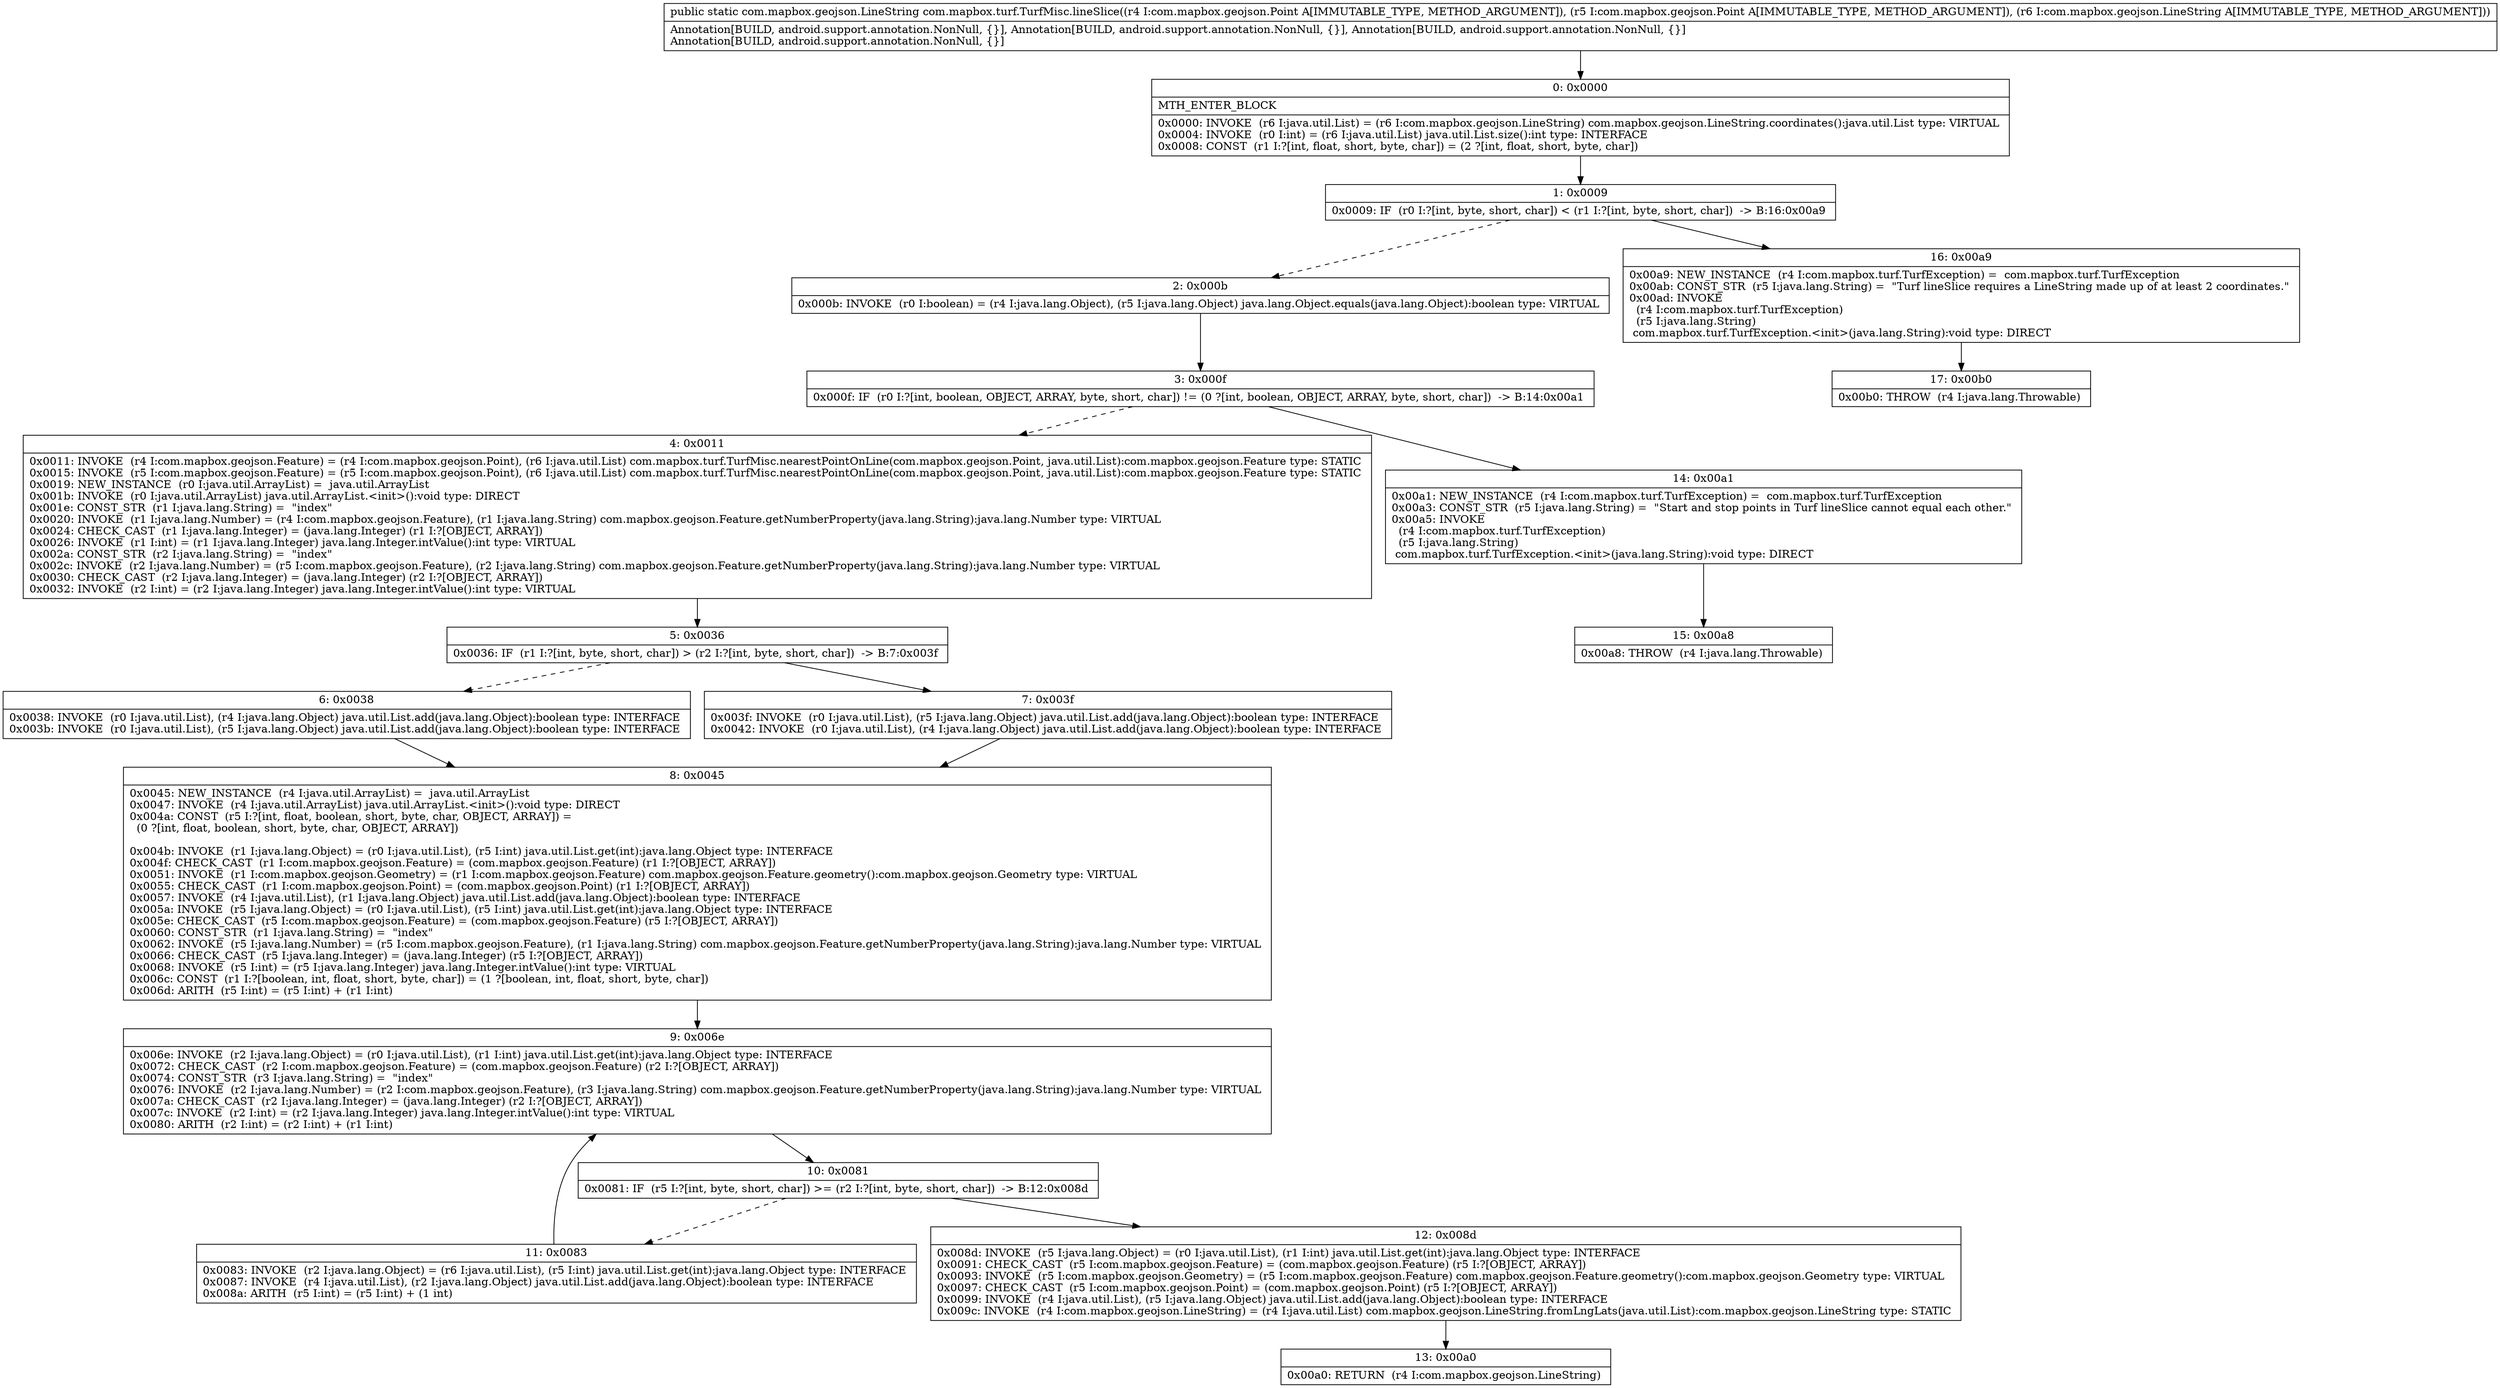 digraph "CFG forcom.mapbox.turf.TurfMisc.lineSlice(Lcom\/mapbox\/geojson\/Point;Lcom\/mapbox\/geojson\/Point;Lcom\/mapbox\/geojson\/LineString;)Lcom\/mapbox\/geojson\/LineString;" {
Node_0 [shape=record,label="{0\:\ 0x0000|MTH_ENTER_BLOCK\l|0x0000: INVOKE  (r6 I:java.util.List) = (r6 I:com.mapbox.geojson.LineString) com.mapbox.geojson.LineString.coordinates():java.util.List type: VIRTUAL \l0x0004: INVOKE  (r0 I:int) = (r6 I:java.util.List) java.util.List.size():int type: INTERFACE \l0x0008: CONST  (r1 I:?[int, float, short, byte, char]) = (2 ?[int, float, short, byte, char]) \l}"];
Node_1 [shape=record,label="{1\:\ 0x0009|0x0009: IF  (r0 I:?[int, byte, short, char]) \< (r1 I:?[int, byte, short, char])  \-\> B:16:0x00a9 \l}"];
Node_2 [shape=record,label="{2\:\ 0x000b|0x000b: INVOKE  (r0 I:boolean) = (r4 I:java.lang.Object), (r5 I:java.lang.Object) java.lang.Object.equals(java.lang.Object):boolean type: VIRTUAL \l}"];
Node_3 [shape=record,label="{3\:\ 0x000f|0x000f: IF  (r0 I:?[int, boolean, OBJECT, ARRAY, byte, short, char]) != (0 ?[int, boolean, OBJECT, ARRAY, byte, short, char])  \-\> B:14:0x00a1 \l}"];
Node_4 [shape=record,label="{4\:\ 0x0011|0x0011: INVOKE  (r4 I:com.mapbox.geojson.Feature) = (r4 I:com.mapbox.geojson.Point), (r6 I:java.util.List) com.mapbox.turf.TurfMisc.nearestPointOnLine(com.mapbox.geojson.Point, java.util.List):com.mapbox.geojson.Feature type: STATIC \l0x0015: INVOKE  (r5 I:com.mapbox.geojson.Feature) = (r5 I:com.mapbox.geojson.Point), (r6 I:java.util.List) com.mapbox.turf.TurfMisc.nearestPointOnLine(com.mapbox.geojson.Point, java.util.List):com.mapbox.geojson.Feature type: STATIC \l0x0019: NEW_INSTANCE  (r0 I:java.util.ArrayList) =  java.util.ArrayList \l0x001b: INVOKE  (r0 I:java.util.ArrayList) java.util.ArrayList.\<init\>():void type: DIRECT \l0x001e: CONST_STR  (r1 I:java.lang.String) =  \"index\" \l0x0020: INVOKE  (r1 I:java.lang.Number) = (r4 I:com.mapbox.geojson.Feature), (r1 I:java.lang.String) com.mapbox.geojson.Feature.getNumberProperty(java.lang.String):java.lang.Number type: VIRTUAL \l0x0024: CHECK_CAST  (r1 I:java.lang.Integer) = (java.lang.Integer) (r1 I:?[OBJECT, ARRAY]) \l0x0026: INVOKE  (r1 I:int) = (r1 I:java.lang.Integer) java.lang.Integer.intValue():int type: VIRTUAL \l0x002a: CONST_STR  (r2 I:java.lang.String) =  \"index\" \l0x002c: INVOKE  (r2 I:java.lang.Number) = (r5 I:com.mapbox.geojson.Feature), (r2 I:java.lang.String) com.mapbox.geojson.Feature.getNumberProperty(java.lang.String):java.lang.Number type: VIRTUAL \l0x0030: CHECK_CAST  (r2 I:java.lang.Integer) = (java.lang.Integer) (r2 I:?[OBJECT, ARRAY]) \l0x0032: INVOKE  (r2 I:int) = (r2 I:java.lang.Integer) java.lang.Integer.intValue():int type: VIRTUAL \l}"];
Node_5 [shape=record,label="{5\:\ 0x0036|0x0036: IF  (r1 I:?[int, byte, short, char]) \> (r2 I:?[int, byte, short, char])  \-\> B:7:0x003f \l}"];
Node_6 [shape=record,label="{6\:\ 0x0038|0x0038: INVOKE  (r0 I:java.util.List), (r4 I:java.lang.Object) java.util.List.add(java.lang.Object):boolean type: INTERFACE \l0x003b: INVOKE  (r0 I:java.util.List), (r5 I:java.lang.Object) java.util.List.add(java.lang.Object):boolean type: INTERFACE \l}"];
Node_7 [shape=record,label="{7\:\ 0x003f|0x003f: INVOKE  (r0 I:java.util.List), (r5 I:java.lang.Object) java.util.List.add(java.lang.Object):boolean type: INTERFACE \l0x0042: INVOKE  (r0 I:java.util.List), (r4 I:java.lang.Object) java.util.List.add(java.lang.Object):boolean type: INTERFACE \l}"];
Node_8 [shape=record,label="{8\:\ 0x0045|0x0045: NEW_INSTANCE  (r4 I:java.util.ArrayList) =  java.util.ArrayList \l0x0047: INVOKE  (r4 I:java.util.ArrayList) java.util.ArrayList.\<init\>():void type: DIRECT \l0x004a: CONST  (r5 I:?[int, float, boolean, short, byte, char, OBJECT, ARRAY]) = \l  (0 ?[int, float, boolean, short, byte, char, OBJECT, ARRAY])\l \l0x004b: INVOKE  (r1 I:java.lang.Object) = (r0 I:java.util.List), (r5 I:int) java.util.List.get(int):java.lang.Object type: INTERFACE \l0x004f: CHECK_CAST  (r1 I:com.mapbox.geojson.Feature) = (com.mapbox.geojson.Feature) (r1 I:?[OBJECT, ARRAY]) \l0x0051: INVOKE  (r1 I:com.mapbox.geojson.Geometry) = (r1 I:com.mapbox.geojson.Feature) com.mapbox.geojson.Feature.geometry():com.mapbox.geojson.Geometry type: VIRTUAL \l0x0055: CHECK_CAST  (r1 I:com.mapbox.geojson.Point) = (com.mapbox.geojson.Point) (r1 I:?[OBJECT, ARRAY]) \l0x0057: INVOKE  (r4 I:java.util.List), (r1 I:java.lang.Object) java.util.List.add(java.lang.Object):boolean type: INTERFACE \l0x005a: INVOKE  (r5 I:java.lang.Object) = (r0 I:java.util.List), (r5 I:int) java.util.List.get(int):java.lang.Object type: INTERFACE \l0x005e: CHECK_CAST  (r5 I:com.mapbox.geojson.Feature) = (com.mapbox.geojson.Feature) (r5 I:?[OBJECT, ARRAY]) \l0x0060: CONST_STR  (r1 I:java.lang.String) =  \"index\" \l0x0062: INVOKE  (r5 I:java.lang.Number) = (r5 I:com.mapbox.geojson.Feature), (r1 I:java.lang.String) com.mapbox.geojson.Feature.getNumberProperty(java.lang.String):java.lang.Number type: VIRTUAL \l0x0066: CHECK_CAST  (r5 I:java.lang.Integer) = (java.lang.Integer) (r5 I:?[OBJECT, ARRAY]) \l0x0068: INVOKE  (r5 I:int) = (r5 I:java.lang.Integer) java.lang.Integer.intValue():int type: VIRTUAL \l0x006c: CONST  (r1 I:?[boolean, int, float, short, byte, char]) = (1 ?[boolean, int, float, short, byte, char]) \l0x006d: ARITH  (r5 I:int) = (r5 I:int) + (r1 I:int) \l}"];
Node_9 [shape=record,label="{9\:\ 0x006e|0x006e: INVOKE  (r2 I:java.lang.Object) = (r0 I:java.util.List), (r1 I:int) java.util.List.get(int):java.lang.Object type: INTERFACE \l0x0072: CHECK_CAST  (r2 I:com.mapbox.geojson.Feature) = (com.mapbox.geojson.Feature) (r2 I:?[OBJECT, ARRAY]) \l0x0074: CONST_STR  (r3 I:java.lang.String) =  \"index\" \l0x0076: INVOKE  (r2 I:java.lang.Number) = (r2 I:com.mapbox.geojson.Feature), (r3 I:java.lang.String) com.mapbox.geojson.Feature.getNumberProperty(java.lang.String):java.lang.Number type: VIRTUAL \l0x007a: CHECK_CAST  (r2 I:java.lang.Integer) = (java.lang.Integer) (r2 I:?[OBJECT, ARRAY]) \l0x007c: INVOKE  (r2 I:int) = (r2 I:java.lang.Integer) java.lang.Integer.intValue():int type: VIRTUAL \l0x0080: ARITH  (r2 I:int) = (r2 I:int) + (r1 I:int) \l}"];
Node_10 [shape=record,label="{10\:\ 0x0081|0x0081: IF  (r5 I:?[int, byte, short, char]) \>= (r2 I:?[int, byte, short, char])  \-\> B:12:0x008d \l}"];
Node_11 [shape=record,label="{11\:\ 0x0083|0x0083: INVOKE  (r2 I:java.lang.Object) = (r6 I:java.util.List), (r5 I:int) java.util.List.get(int):java.lang.Object type: INTERFACE \l0x0087: INVOKE  (r4 I:java.util.List), (r2 I:java.lang.Object) java.util.List.add(java.lang.Object):boolean type: INTERFACE \l0x008a: ARITH  (r5 I:int) = (r5 I:int) + (1 int) \l}"];
Node_12 [shape=record,label="{12\:\ 0x008d|0x008d: INVOKE  (r5 I:java.lang.Object) = (r0 I:java.util.List), (r1 I:int) java.util.List.get(int):java.lang.Object type: INTERFACE \l0x0091: CHECK_CAST  (r5 I:com.mapbox.geojson.Feature) = (com.mapbox.geojson.Feature) (r5 I:?[OBJECT, ARRAY]) \l0x0093: INVOKE  (r5 I:com.mapbox.geojson.Geometry) = (r5 I:com.mapbox.geojson.Feature) com.mapbox.geojson.Feature.geometry():com.mapbox.geojson.Geometry type: VIRTUAL \l0x0097: CHECK_CAST  (r5 I:com.mapbox.geojson.Point) = (com.mapbox.geojson.Point) (r5 I:?[OBJECT, ARRAY]) \l0x0099: INVOKE  (r4 I:java.util.List), (r5 I:java.lang.Object) java.util.List.add(java.lang.Object):boolean type: INTERFACE \l0x009c: INVOKE  (r4 I:com.mapbox.geojson.LineString) = (r4 I:java.util.List) com.mapbox.geojson.LineString.fromLngLats(java.util.List):com.mapbox.geojson.LineString type: STATIC \l}"];
Node_13 [shape=record,label="{13\:\ 0x00a0|0x00a0: RETURN  (r4 I:com.mapbox.geojson.LineString) \l}"];
Node_14 [shape=record,label="{14\:\ 0x00a1|0x00a1: NEW_INSTANCE  (r4 I:com.mapbox.turf.TurfException) =  com.mapbox.turf.TurfException \l0x00a3: CONST_STR  (r5 I:java.lang.String) =  \"Start and stop points in Turf lineSlice cannot equal each other.\" \l0x00a5: INVOKE  \l  (r4 I:com.mapbox.turf.TurfException)\l  (r5 I:java.lang.String)\l com.mapbox.turf.TurfException.\<init\>(java.lang.String):void type: DIRECT \l}"];
Node_15 [shape=record,label="{15\:\ 0x00a8|0x00a8: THROW  (r4 I:java.lang.Throwable) \l}"];
Node_16 [shape=record,label="{16\:\ 0x00a9|0x00a9: NEW_INSTANCE  (r4 I:com.mapbox.turf.TurfException) =  com.mapbox.turf.TurfException \l0x00ab: CONST_STR  (r5 I:java.lang.String) =  \"Turf lineSlice requires a LineString made up of at least 2 coordinates.\" \l0x00ad: INVOKE  \l  (r4 I:com.mapbox.turf.TurfException)\l  (r5 I:java.lang.String)\l com.mapbox.turf.TurfException.\<init\>(java.lang.String):void type: DIRECT \l}"];
Node_17 [shape=record,label="{17\:\ 0x00b0|0x00b0: THROW  (r4 I:java.lang.Throwable) \l}"];
MethodNode[shape=record,label="{public static com.mapbox.geojson.LineString com.mapbox.turf.TurfMisc.lineSlice((r4 I:com.mapbox.geojson.Point A[IMMUTABLE_TYPE, METHOD_ARGUMENT]), (r5 I:com.mapbox.geojson.Point A[IMMUTABLE_TYPE, METHOD_ARGUMENT]), (r6 I:com.mapbox.geojson.LineString A[IMMUTABLE_TYPE, METHOD_ARGUMENT]))  | Annotation[BUILD, android.support.annotation.NonNull, \{\}], Annotation[BUILD, android.support.annotation.NonNull, \{\}], Annotation[BUILD, android.support.annotation.NonNull, \{\}]\lAnnotation[BUILD, android.support.annotation.NonNull, \{\}]\l}"];
MethodNode -> Node_0;
Node_0 -> Node_1;
Node_1 -> Node_2[style=dashed];
Node_1 -> Node_16;
Node_2 -> Node_3;
Node_3 -> Node_4[style=dashed];
Node_3 -> Node_14;
Node_4 -> Node_5;
Node_5 -> Node_6[style=dashed];
Node_5 -> Node_7;
Node_6 -> Node_8;
Node_7 -> Node_8;
Node_8 -> Node_9;
Node_9 -> Node_10;
Node_10 -> Node_11[style=dashed];
Node_10 -> Node_12;
Node_11 -> Node_9;
Node_12 -> Node_13;
Node_14 -> Node_15;
Node_16 -> Node_17;
}


